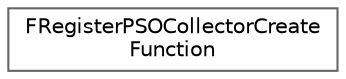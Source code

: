 digraph "Graphical Class Hierarchy"
{
 // INTERACTIVE_SVG=YES
 // LATEX_PDF_SIZE
  bgcolor="transparent";
  edge [fontname=Helvetica,fontsize=10,labelfontname=Helvetica,labelfontsize=10];
  node [fontname=Helvetica,fontsize=10,shape=box,height=0.2,width=0.4];
  rankdir="LR";
  Node0 [id="Node000000",label="FRegisterPSOCollectorCreate\lFunction",height=0.2,width=0.4,color="grey40", fillcolor="white", style="filled",URL="$db/db8/classFRegisterPSOCollectorCreateFunction.html",tooltip="Helper class used to register/unregister the IPSOCollector to the manager at static startup time."];
}
